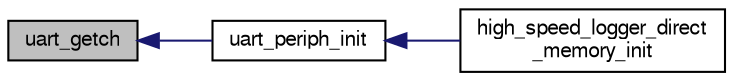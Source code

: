digraph "uart_getch"
{
  edge [fontname="FreeSans",fontsize="10",labelfontname="FreeSans",labelfontsize="10"];
  node [fontname="FreeSans",fontsize="10",shape=record];
  rankdir="LR";
  Node1 [label="uart_getch",height=0.2,width=0.4,color="black", fillcolor="grey75", style="filled", fontcolor="black"];
  Node1 -> Node2 [dir="back",color="midnightblue",fontsize="10",style="solid",fontname="FreeSans"];
  Node2 [label="uart_periph_init",height=0.2,width=0.4,color="black", fillcolor="white", style="filled",URL="$uart_8h.html#a43baf084a9bcc968ef00790e25becbb7"];
  Node2 -> Node3 [dir="back",color="midnightblue",fontsize="10",style="solid",fontname="FreeSans"];
  Node3 [label="high_speed_logger_direct\l_memory_init",height=0.2,width=0.4,color="black", fillcolor="white", style="filled",URL="$high__speed__logger__direct__memory_8h.html#a12bdb7bbc1db80d13434e986b45f0128",tooltip="Function initialisating the module. "];
}
